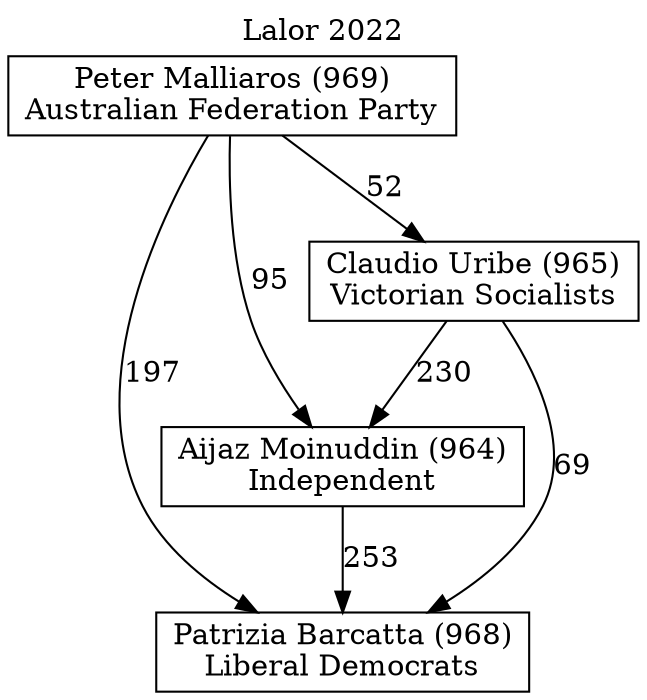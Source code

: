 // House preference flow
digraph "Patrizia Barcatta (968)_Lalor_2022" {
	graph [label="Lalor 2022" labelloc=t mclimit=2]
	node [shape=box]
	"Patrizia Barcatta (968)" [label="Patrizia Barcatta (968)
Liberal Democrats"]
	"Aijaz Moinuddin (964)" [label="Aijaz Moinuddin (964)
Independent"]
	"Claudio Uribe (965)" [label="Claudio Uribe (965)
Victorian Socialists"]
	"Peter Malliaros (969)" [label="Peter Malliaros (969)
Australian Federation Party"]
	"Aijaz Moinuddin (964)" -> "Patrizia Barcatta (968)" [label=253]
	"Claudio Uribe (965)" -> "Aijaz Moinuddin (964)" [label=230]
	"Peter Malliaros (969)" -> "Claudio Uribe (965)" [label=52]
	"Claudio Uribe (965)" -> "Patrizia Barcatta (968)" [label=69]
	"Peter Malliaros (969)" -> "Patrizia Barcatta (968)" [label=197]
	"Peter Malliaros (969)" -> "Aijaz Moinuddin (964)" [label=95]
}
